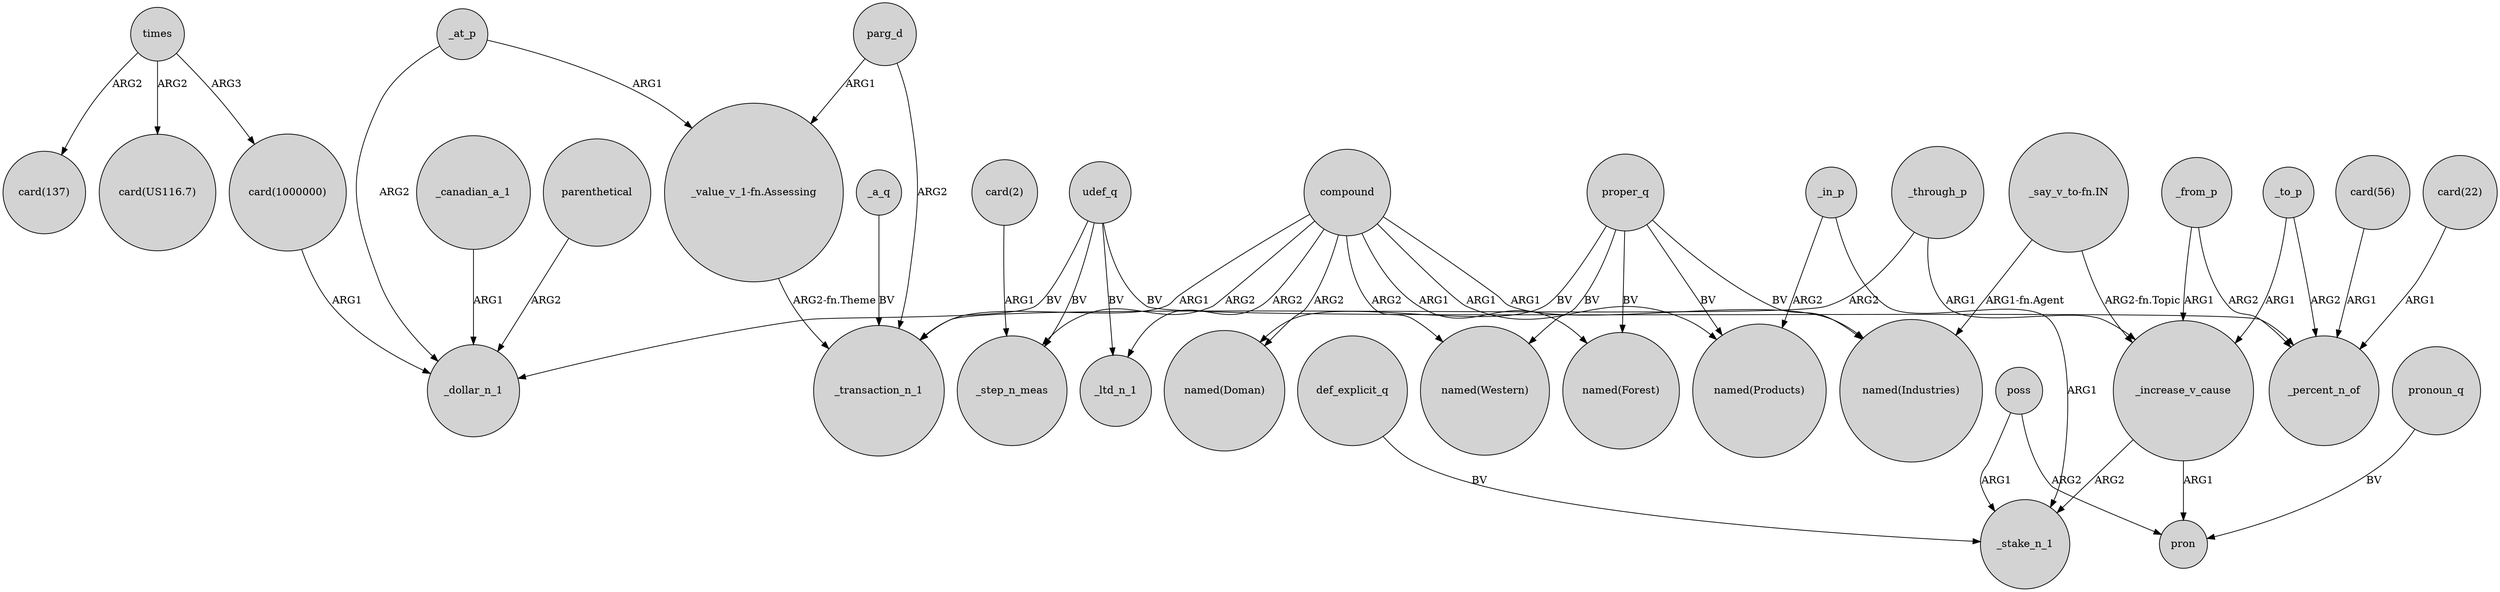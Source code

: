 digraph {
	node [shape=circle style=filled]
	_canadian_a_1 -> _dollar_n_1 [label=ARG1]
	compound -> "named(Industries)" [label=ARG1]
	"card(1000000)" -> _dollar_n_1 [label=ARG1]
	def_explicit_q -> _stake_n_1 [label=BV]
	_at_p -> _dollar_n_1 [label=ARG2]
	poss -> pron [label=ARG2]
	_to_p -> _increase_v_cause [label=ARG1]
	_increase_v_cause -> pron [label=ARG1]
	"card(2)" -> _step_n_meas [label=ARG1]
	_from_p -> _increase_v_cause [label=ARG1]
	"_say_v_to-fn.IN" -> _increase_v_cause [label="ARG2-fn.Topic"]
	compound -> "named(Doman)" [label=ARG2]
	"_say_v_to-fn.IN" -> "named(Industries)" [label="ARG1-fn.Agent"]
	udef_q -> _step_n_meas [label=BV]
	parg_d -> _transaction_n_1 [label=ARG2]
	proper_q -> "named(Doman)" [label=BV]
	_at_p -> "_value_v_1-fn.Assessing" [label=ARG1]
	_a_q -> _transaction_n_1 [label=BV]
	times -> "card(US116.7)" [label=ARG2]
	proper_q -> "named(Forest)" [label=BV]
	_in_p -> _stake_n_1 [label=ARG1]
	pronoun_q -> pron [label=BV]
	compound -> "named(Western)" [label=ARG2]
	times -> "card(1000000)" [label=ARG3]
	poss -> _stake_n_1 [label=ARG1]
	"card(56)" -> _percent_n_of [label=ARG1]
	"_value_v_1-fn.Assessing" -> _transaction_n_1 [label="ARG2-fn.Theme"]
	_in_p -> "named(Products)" [label=ARG2]
	compound -> _transaction_n_1 [label=ARG1]
	compound -> "named(Products)" [label=ARG1]
	proper_q -> "named(Western)" [label=BV]
	_to_p -> _percent_n_of [label=ARG2]
	compound -> _ltd_n_1 [label=ARG2]
	_increase_v_cause -> _stake_n_1 [label=ARG2]
	_through_p -> _increase_v_cause [label=ARG1]
	_through_p -> _transaction_n_1 [label=ARG2]
	_from_p -> _percent_n_of [label=ARG2]
	parg_d -> "_value_v_1-fn.Assessing" [label=ARG1]
	udef_q -> _percent_n_of [label=BV]
	compound -> _step_n_meas [label=ARG2]
	times -> "card(137)" [label=ARG2]
	proper_q -> "named(Industries)" [label=BV]
	udef_q -> _ltd_n_1 [label=BV]
	proper_q -> "named(Products)" [label=BV]
	parenthetical -> _dollar_n_1 [label=ARG2]
	"card(22)" -> _percent_n_of [label=ARG1]
	udef_q -> _dollar_n_1 [label=BV]
	compound -> "named(Forest)" [label=ARG1]
}
